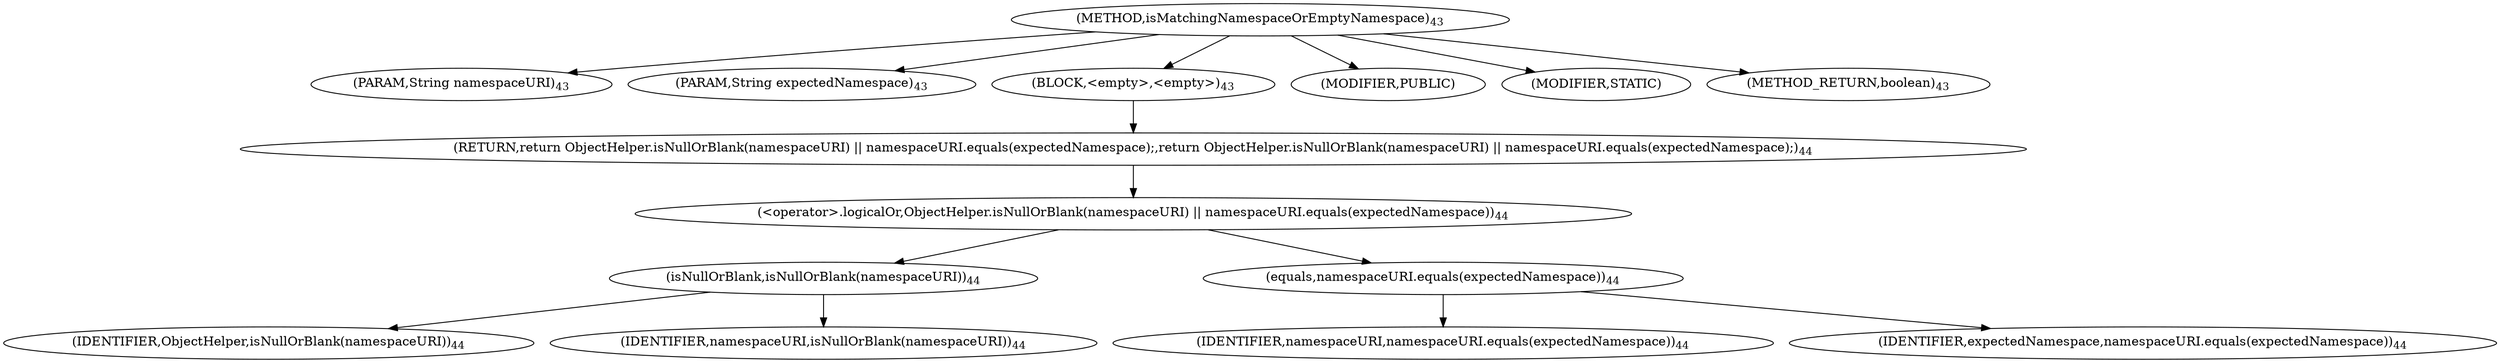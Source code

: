 digraph "isMatchingNamespaceOrEmptyNamespace" {  
"40" [label = <(METHOD,isMatchingNamespaceOrEmptyNamespace)<SUB>43</SUB>> ]
"41" [label = <(PARAM,String namespaceURI)<SUB>43</SUB>> ]
"42" [label = <(PARAM,String expectedNamespace)<SUB>43</SUB>> ]
"43" [label = <(BLOCK,&lt;empty&gt;,&lt;empty&gt;)<SUB>43</SUB>> ]
"44" [label = <(RETURN,return ObjectHelper.isNullOrBlank(namespaceURI) || namespaceURI.equals(expectedNamespace);,return ObjectHelper.isNullOrBlank(namespaceURI) || namespaceURI.equals(expectedNamespace);)<SUB>44</SUB>> ]
"45" [label = <(&lt;operator&gt;.logicalOr,ObjectHelper.isNullOrBlank(namespaceURI) || namespaceURI.equals(expectedNamespace))<SUB>44</SUB>> ]
"46" [label = <(isNullOrBlank,isNullOrBlank(namespaceURI))<SUB>44</SUB>> ]
"47" [label = <(IDENTIFIER,ObjectHelper,isNullOrBlank(namespaceURI))<SUB>44</SUB>> ]
"48" [label = <(IDENTIFIER,namespaceURI,isNullOrBlank(namespaceURI))<SUB>44</SUB>> ]
"49" [label = <(equals,namespaceURI.equals(expectedNamespace))<SUB>44</SUB>> ]
"50" [label = <(IDENTIFIER,namespaceURI,namespaceURI.equals(expectedNamespace))<SUB>44</SUB>> ]
"51" [label = <(IDENTIFIER,expectedNamespace,namespaceURI.equals(expectedNamespace))<SUB>44</SUB>> ]
"52" [label = <(MODIFIER,PUBLIC)> ]
"53" [label = <(MODIFIER,STATIC)> ]
"54" [label = <(METHOD_RETURN,boolean)<SUB>43</SUB>> ]
  "40" -> "41" 
  "40" -> "42" 
  "40" -> "43" 
  "40" -> "52" 
  "40" -> "53" 
  "40" -> "54" 
  "43" -> "44" 
  "44" -> "45" 
  "45" -> "46" 
  "45" -> "49" 
  "46" -> "47" 
  "46" -> "48" 
  "49" -> "50" 
  "49" -> "51" 
}
